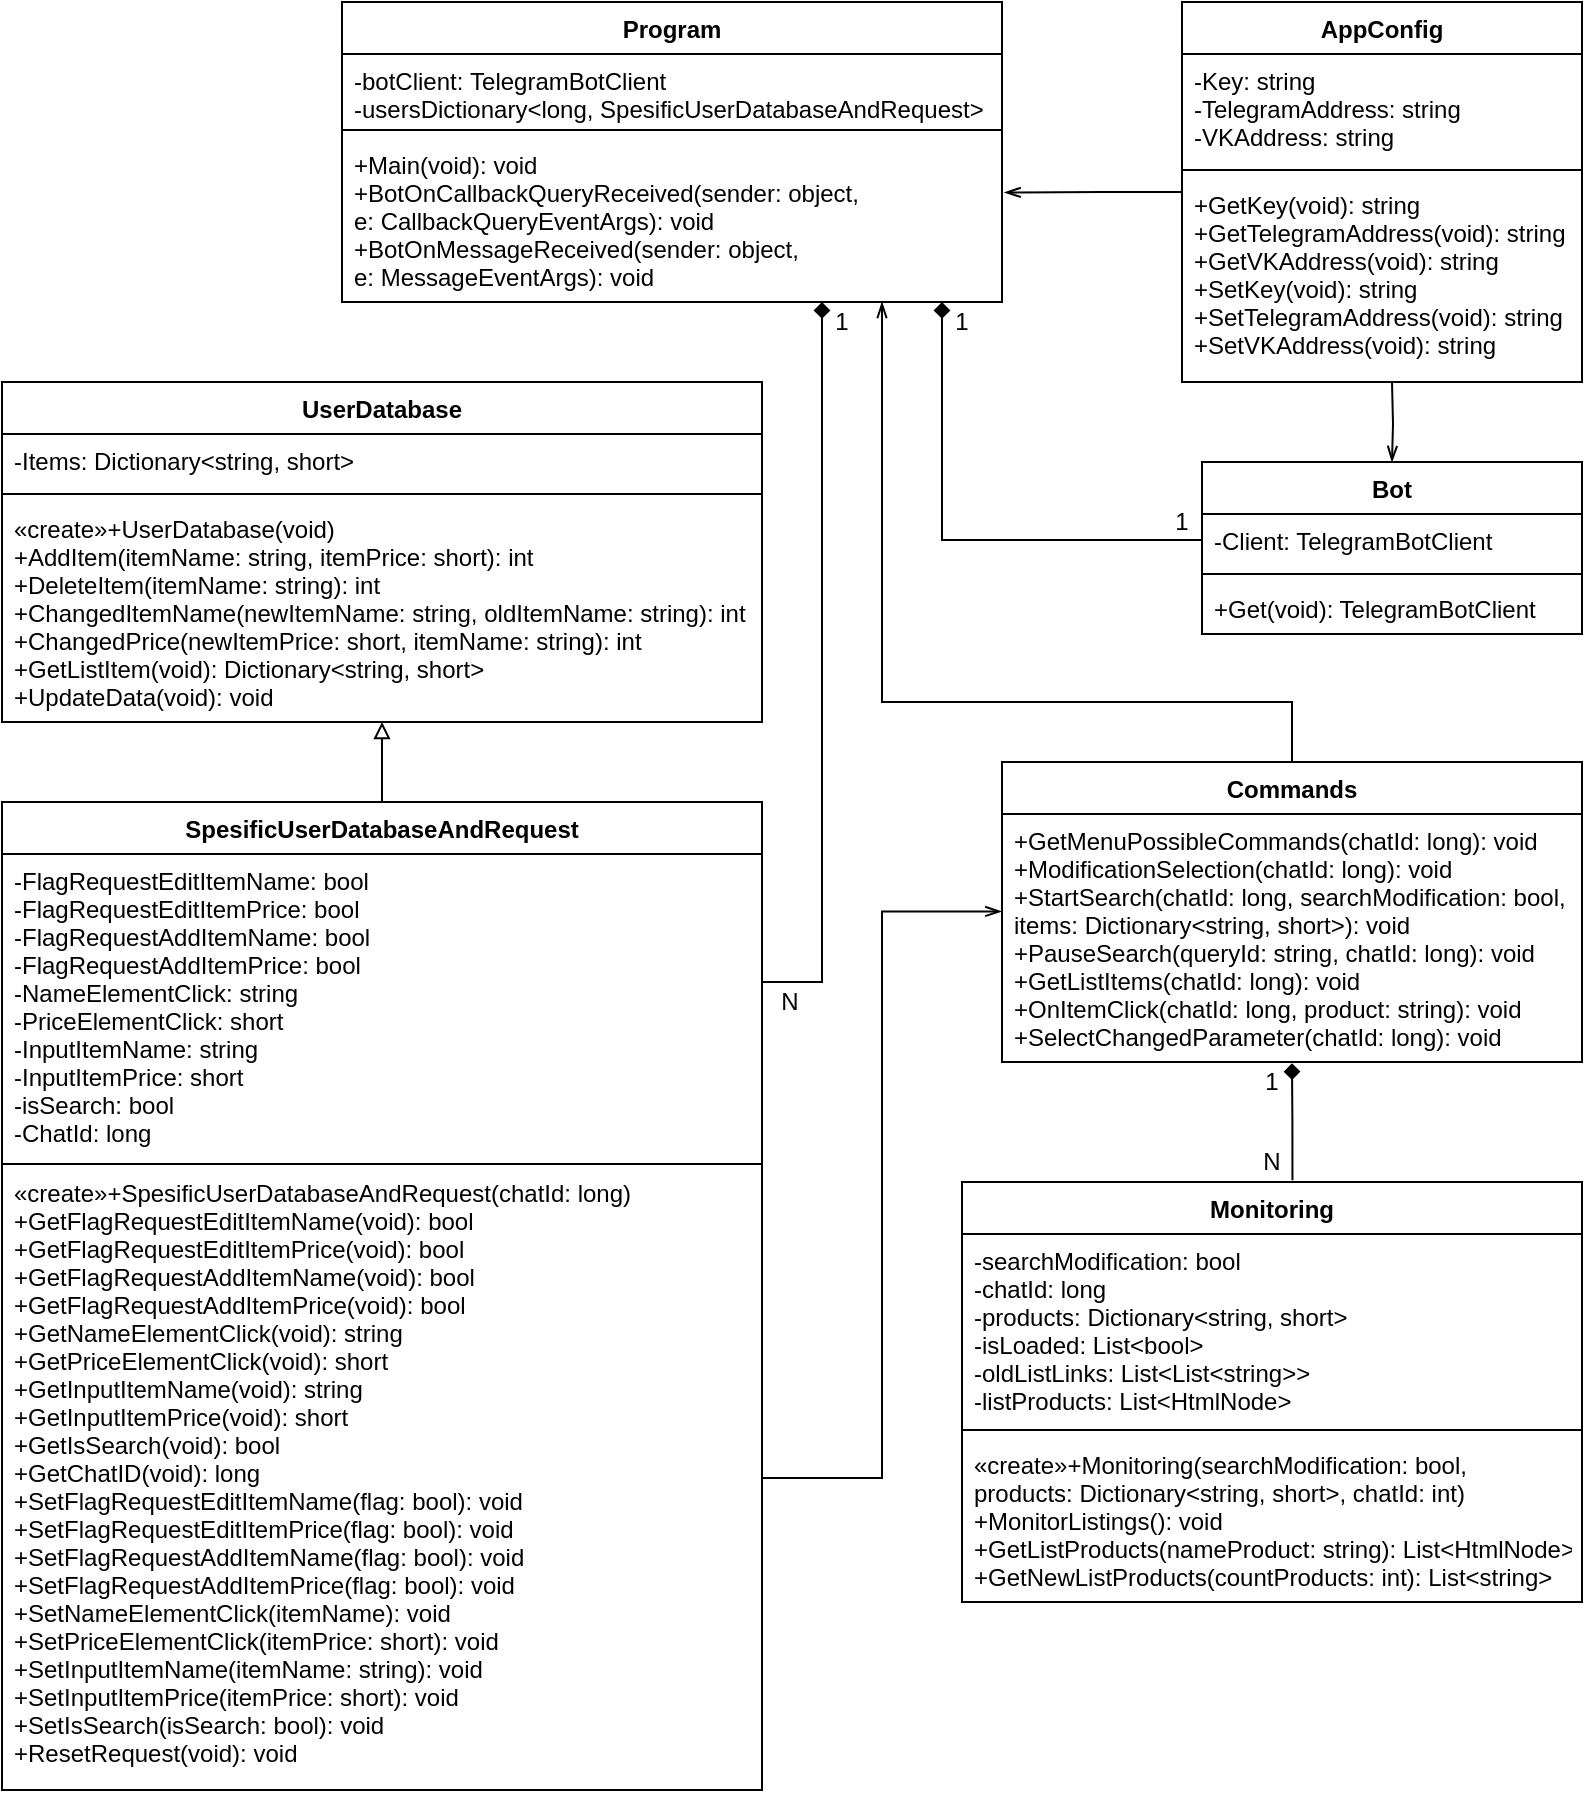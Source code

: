 <mxfile version="13.9.2"><diagram id="z4pOCrZ5dltJ_j3r36iX" name="Page-1"><mxGraphModel dx="813" dy="426" grid="1" gridSize="10" guides="1" tooltips="1" connect="1" arrows="1" fold="1" page="1" pageScale="1" pageWidth="827" pageHeight="1169" math="0" shadow="0"><root><mxCell id="0"/><mxCell id="1" parent="0"/><mxCell id="PEowVcl9UcXjfh8Cw3qP-1" style="edgeStyle=orthogonalEdgeStyle;rounded=0;orthogonalLoop=1;jettySize=auto;html=1;entryX=1.004;entryY=0.332;entryDx=0;entryDy=0;entryPerimeter=0;endArrow=openThin;endFill=0;" edge="1" parent="1" source="PEowVcl9UcXjfh8Cw3qP-2" target="PEowVcl9UcXjfh8Cw3qP-20"><mxGeometry relative="1" as="geometry"><Array as="points"><mxPoint x="830" y="475"/><mxPoint x="830" y="475"/></Array></mxGeometry></mxCell><mxCell id="PEowVcl9UcXjfh8Cw3qP-2" value="AppConfig" style="swimlane;fontStyle=1;align=center;verticalAlign=top;childLayout=stackLayout;horizontal=1;startSize=26;horizontalStack=0;resizeParent=1;resizeParentMax=0;resizeLast=0;collapsible=1;marginBottom=0;" vertex="1" parent="1"><mxGeometry x="870" y="380" width="200" height="190" as="geometry"/></mxCell><mxCell id="PEowVcl9UcXjfh8Cw3qP-3" value="-Key: string&#xA;-TelegramAddress: string&#xA;-VKAddress: string" style="text;strokeColor=none;fillColor=none;align=left;verticalAlign=top;spacingLeft=4;spacingRight=4;overflow=hidden;rotatable=0;points=[[0,0.5],[1,0.5]];portConstraint=eastwest;" vertex="1" parent="PEowVcl9UcXjfh8Cw3qP-2"><mxGeometry y="26" width="200" height="54" as="geometry"/></mxCell><mxCell id="PEowVcl9UcXjfh8Cw3qP-4" value="" style="line;strokeWidth=1;fillColor=none;align=left;verticalAlign=middle;spacingTop=-1;spacingLeft=3;spacingRight=3;rotatable=0;labelPosition=right;points=[];portConstraint=eastwest;" vertex="1" parent="PEowVcl9UcXjfh8Cw3qP-2"><mxGeometry y="80" width="200" height="8" as="geometry"/></mxCell><mxCell id="PEowVcl9UcXjfh8Cw3qP-5" value="+GetKey(void): string&#xA;+GetTelegramAddress(void): string&#xA;+GetVKAddress(void): string&#xA;+SetKey(void): string&#xA;+SetTelegramAddress(void): string&#xA;+SetVKAddress(void): string" style="text;strokeColor=none;fillColor=none;align=left;verticalAlign=top;spacingLeft=4;spacingRight=4;overflow=hidden;rotatable=0;points=[[0,0.5],[1,0.5]];portConstraint=eastwest;" vertex="1" parent="PEowVcl9UcXjfh8Cw3qP-2"><mxGeometry y="88" width="200" height="102" as="geometry"/></mxCell><mxCell id="PEowVcl9UcXjfh8Cw3qP-6" value="Bot" style="swimlane;fontStyle=1;align=center;verticalAlign=top;childLayout=stackLayout;horizontal=1;startSize=26;horizontalStack=0;resizeParent=1;resizeParentMax=0;resizeLast=0;collapsible=1;marginBottom=0;" vertex="1" parent="1"><mxGeometry x="880" y="610" width="190" height="86" as="geometry"/></mxCell><mxCell id="PEowVcl9UcXjfh8Cw3qP-7" value="-Client: TelegramBotClient" style="text;strokeColor=none;fillColor=none;align=left;verticalAlign=top;spacingLeft=4;spacingRight=4;overflow=hidden;rotatable=0;points=[[0,0.5],[1,0.5]];portConstraint=eastwest;" vertex="1" parent="PEowVcl9UcXjfh8Cw3qP-6"><mxGeometry y="26" width="190" height="26" as="geometry"/></mxCell><mxCell id="PEowVcl9UcXjfh8Cw3qP-8" value="" style="line;strokeWidth=1;fillColor=none;align=left;verticalAlign=middle;spacingTop=-1;spacingLeft=3;spacingRight=3;rotatable=0;labelPosition=right;points=[];portConstraint=eastwest;" vertex="1" parent="PEowVcl9UcXjfh8Cw3qP-6"><mxGeometry y="52" width="190" height="8" as="geometry"/></mxCell><mxCell id="PEowVcl9UcXjfh8Cw3qP-9" value="+Get(void): TelegramBotClient" style="text;strokeColor=none;fillColor=none;align=left;verticalAlign=top;spacingLeft=4;spacingRight=4;overflow=hidden;rotatable=0;points=[[0,0.5],[1,0.5]];portConstraint=eastwest;" vertex="1" parent="PEowVcl9UcXjfh8Cw3qP-6"><mxGeometry y="60" width="190" height="26" as="geometry"/></mxCell><mxCell id="PEowVcl9UcXjfh8Cw3qP-10" value="Monitoring" style="swimlane;fontStyle=1;align=center;verticalAlign=top;childLayout=stackLayout;horizontal=1;startSize=26;horizontalStack=0;resizeParent=1;resizeParentMax=0;resizeLast=0;collapsible=1;marginBottom=0;" vertex="1" parent="1"><mxGeometry x="760" y="970" width="310" height="210" as="geometry"/></mxCell><mxCell id="PEowVcl9UcXjfh8Cw3qP-11" value="-searchModification: bool&#xA;-chatId: long&#xA;-products: Dictionary&lt;string, short&gt;&#xA;-isLoaded: List&lt;bool&gt;&#xA;-oldListLinks: List&lt;List&lt;string&gt;&gt;&#xA;-listProducts: List&lt;HtmlNode&gt;" style="text;strokeColor=none;fillColor=none;align=left;verticalAlign=top;spacingLeft=4;spacingRight=4;overflow=hidden;rotatable=0;points=[[0,0.5],[1,0.5]];portConstraint=eastwest;" vertex="1" parent="PEowVcl9UcXjfh8Cw3qP-10"><mxGeometry y="26" width="310" height="94" as="geometry"/></mxCell><mxCell id="PEowVcl9UcXjfh8Cw3qP-12" value="" style="line;strokeWidth=1;fillColor=none;align=left;verticalAlign=middle;spacingTop=-1;spacingLeft=3;spacingRight=3;rotatable=0;labelPosition=right;points=[];portConstraint=eastwest;" vertex="1" parent="PEowVcl9UcXjfh8Cw3qP-10"><mxGeometry y="120" width="310" height="8" as="geometry"/></mxCell><mxCell id="PEowVcl9UcXjfh8Cw3qP-13" value="«create»+Monitoring(searchModification: bool,&#xA;products: Dictionary&lt;string, short&gt;, chatId: int)&#xA;+MonitorListings(): void&#xA;+GetListProducts(nameProduct: string): List&lt;HtmlNode&gt;&#xA;+GetNewListProducts(countProducts: int): List&lt;string&gt;" style="text;strokeColor=none;fillColor=none;align=left;verticalAlign=top;spacingLeft=4;spacingRight=4;overflow=hidden;rotatable=0;points=[[0,0.5],[1,0.5]];portConstraint=eastwest;" vertex="1" parent="PEowVcl9UcXjfh8Cw3qP-10"><mxGeometry y="128" width="310" height="82" as="geometry"/></mxCell><mxCell id="PEowVcl9UcXjfh8Cw3qP-14" style="edgeStyle=orthogonalEdgeStyle;rounded=0;orthogonalLoop=1;jettySize=auto;html=1;entryX=1;entryY=0;entryDx=0;entryDy=0;endArrow=openThin;endFill=0;fontColor=#000000;" edge="1" parent="1" source="PEowVcl9UcXjfh8Cw3qP-15" target="PEowVcl9UcXjfh8Cw3qP-37"><mxGeometry relative="1" as="geometry"><Array as="points"><mxPoint x="925" y="730"/><mxPoint x="720" y="730"/></Array></mxGeometry></mxCell><mxCell id="PEowVcl9UcXjfh8Cw3qP-15" value="Commands" style="swimlane;fontStyle=1;childLayout=stackLayout;horizontal=1;startSize=26;fillColor=none;horizontalStack=0;resizeParent=1;resizeParentMax=0;resizeLast=0;collapsible=1;marginBottom=0;fontColor=#000000;labelBorderColor=none;" vertex="1" parent="1"><mxGeometry x="780" y="760" width="290" height="150" as="geometry"/></mxCell><mxCell id="PEowVcl9UcXjfh8Cw3qP-16" value="+GetMenuPossibleCommands(chatId: long): void&#xA;+ModificationSelection(chatId: long): void&#xA;+StartSearch(chatId: long, searchModification: bool,&#xA;items: Dictionary&lt;string, short&gt;): void&#xA;+PauseSearch(queryId: string, chatId: long): void&#xA;+GetListItems(chatId: long): void&#xA;+OnItemClick(chatId: long, product: string): void&#xA;+SelectChangedParameter(chatId: long): void&#xA;&#xA;  " style="text;strokeColor=none;fillColor=none;align=left;verticalAlign=top;spacingLeft=4;spacingRight=4;overflow=hidden;rotatable=0;points=[[0,0.5],[1,0.5]];portConstraint=eastwest;" vertex="1" parent="PEowVcl9UcXjfh8Cw3qP-15"><mxGeometry y="26" width="290" height="124" as="geometry"/></mxCell><mxCell id="PEowVcl9UcXjfh8Cw3qP-17" value="Program" style="swimlane;fontStyle=1;align=center;verticalAlign=top;childLayout=stackLayout;horizontal=1;startSize=26;horizontalStack=0;resizeParent=1;resizeParentMax=0;resizeLast=0;collapsible=1;marginBottom=0;fontColor=#000000;" vertex="1" parent="1"><mxGeometry x="450" y="380" width="330" height="150" as="geometry"/></mxCell><mxCell id="PEowVcl9UcXjfh8Cw3qP-18" value="-botClient: TelegramBotClient &#xA;-usersDictionary&lt;long, SpesificUserDatabaseAndRequest&gt;&#xA;" style="text;strokeColor=none;fillColor=none;align=left;verticalAlign=top;spacingLeft=4;spacingRight=4;overflow=hidden;rotatable=0;points=[[0,0.5],[1,0.5]];portConstraint=eastwest;" vertex="1" parent="PEowVcl9UcXjfh8Cw3qP-17"><mxGeometry y="26" width="330" height="34" as="geometry"/></mxCell><mxCell id="PEowVcl9UcXjfh8Cw3qP-19" value="" style="line;strokeWidth=1;fillColor=none;align=left;verticalAlign=middle;spacingTop=-1;spacingLeft=3;spacingRight=3;rotatable=0;labelPosition=right;points=[];portConstraint=eastwest;" vertex="1" parent="PEowVcl9UcXjfh8Cw3qP-17"><mxGeometry y="60" width="330" height="8" as="geometry"/></mxCell><mxCell id="PEowVcl9UcXjfh8Cw3qP-20" value="+Main(void): void&#xA;+BotOnCallbackQueryReceived(sender: object, &#xA;e: CallbackQueryEventArgs): void&#xA;+BotOnMessageReceived(sender: object, &#xA;e: MessageEventArgs): void" style="text;strokeColor=none;fillColor=none;align=left;verticalAlign=top;spacingLeft=4;spacingRight=4;overflow=hidden;rotatable=0;points=[[0,0.5],[1,0.5]];portConstraint=eastwest;" vertex="1" parent="PEowVcl9UcXjfh8Cw3qP-17"><mxGeometry y="68" width="330" height="82" as="geometry"/></mxCell><mxCell id="PEowVcl9UcXjfh8Cw3qP-21" style="edgeStyle=orthogonalEdgeStyle;rounded=0;orthogonalLoop=1;jettySize=auto;html=1;fontColor=#000000;endArrow=diamond;endFill=1;entryX=0.25;entryY=0;entryDx=0;entryDy=0;" edge="1" parent="1" source="PEowVcl9UcXjfh8Cw3qP-7" target="PEowVcl9UcXjfh8Cw3qP-22"><mxGeometry relative="1" as="geometry"><mxPoint x="760" y="530" as="targetPoint"/><Array as="points"><mxPoint x="750" y="649"/></Array></mxGeometry></mxCell><mxCell id="PEowVcl9UcXjfh8Cw3qP-22" value="1" style="text;html=1;strokeColor=none;fillColor=none;align=center;verticalAlign=middle;whiteSpace=wrap;rounded=0;fontColor=#000000;" vertex="1" parent="1"><mxGeometry x="740" y="530" width="40" height="20" as="geometry"/></mxCell><mxCell id="PEowVcl9UcXjfh8Cw3qP-23" value="1" style="text;html=1;strokeColor=none;fillColor=none;align=center;verticalAlign=middle;whiteSpace=wrap;rounded=0;fontColor=#000000;rotation=0;" vertex="1" parent="1"><mxGeometry x="850" y="630" width="40" height="20" as="geometry"/></mxCell><mxCell id="PEowVcl9UcXjfh8Cw3qP-24" value="1" style="text;html=1;strokeColor=none;fillColor=none;align=center;verticalAlign=middle;whiteSpace=wrap;rounded=0;fontColor=#000000;" vertex="1" parent="1"><mxGeometry x="895" y="910" width="40" height="20" as="geometry"/></mxCell><mxCell id="PEowVcl9UcXjfh8Cw3qP-25" value="N" style="text;html=1;strokeColor=none;fillColor=none;align=center;verticalAlign=middle;whiteSpace=wrap;rounded=0;fontColor=#000000;" vertex="1" parent="1"><mxGeometry x="895" y="950" width="40" height="20" as="geometry"/></mxCell><mxCell id="PEowVcl9UcXjfh8Cw3qP-26" value="UserDatabase" style="swimlane;fontStyle=1;align=center;verticalAlign=top;childLayout=stackLayout;horizontal=1;startSize=26;horizontalStack=0;resizeParent=1;resizeParentMax=0;resizeLast=0;collapsible=1;marginBottom=0;" vertex="1" parent="1"><mxGeometry x="280" y="570" width="380" height="170" as="geometry"/></mxCell><mxCell id="PEowVcl9UcXjfh8Cw3qP-27" value="-Items: Dictionary&lt;string, short&gt;" style="text;strokeColor=none;fillColor=none;align=left;verticalAlign=top;spacingLeft=4;spacingRight=4;overflow=hidden;rotatable=0;points=[[0,0.5],[1,0.5]];portConstraint=eastwest;" vertex="1" parent="PEowVcl9UcXjfh8Cw3qP-26"><mxGeometry y="26" width="380" height="26" as="geometry"/></mxCell><mxCell id="PEowVcl9UcXjfh8Cw3qP-28" value="" style="line;strokeWidth=1;fillColor=none;align=left;verticalAlign=middle;spacingTop=-1;spacingLeft=3;spacingRight=3;rotatable=0;labelPosition=right;points=[];portConstraint=eastwest;" vertex="1" parent="PEowVcl9UcXjfh8Cw3qP-26"><mxGeometry y="52" width="380" height="8" as="geometry"/></mxCell><mxCell id="PEowVcl9UcXjfh8Cw3qP-29" value="«create»+UserDatabase(void)&#xA;+AddItem(itemName: string, itemPrice: short): int&#xA;+DeleteItem(itemName: string): int&#xA;+ChangedItemName(newItemName: string, oldItemName: string): int&#xA;+ChangedPrice(newItemPrice: short, itemName: string): int&#xA;+GetListItem(void): Dictionary&lt;string, short&gt;&#xA;+UpdateData(void): void&#xA;&#xA;" style="text;strokeColor=none;fillColor=none;align=left;verticalAlign=top;spacingLeft=4;spacingRight=4;overflow=hidden;rotatable=0;points=[[0,0.5],[1,0.5]];portConstraint=eastwest;" vertex="1" parent="PEowVcl9UcXjfh8Cw3qP-26"><mxGeometry y="60" width="380" height="110" as="geometry"/></mxCell><mxCell id="PEowVcl9UcXjfh8Cw3qP-30" style="edgeStyle=orthogonalEdgeStyle;rounded=0;orthogonalLoop=1;jettySize=auto;html=1;endArrow=diamond;endFill=1;" edge="1" parent="1" source="PEowVcl9UcXjfh8Cw3qP-32"><mxGeometry relative="1" as="geometry"><mxPoint x="690" y="530" as="targetPoint"/><Array as="points"><mxPoint x="690" y="870"/></Array></mxGeometry></mxCell><mxCell id="PEowVcl9UcXjfh8Cw3qP-31" style="edgeStyle=orthogonalEdgeStyle;rounded=0;orthogonalLoop=1;jettySize=auto;html=1;entryX=0.5;entryY=1;entryDx=0;entryDy=0;entryPerimeter=0;endArrow=block;endFill=0;" edge="1" parent="1" source="PEowVcl9UcXjfh8Cw3qP-32" target="PEowVcl9UcXjfh8Cw3qP-29"><mxGeometry relative="1" as="geometry"/></mxCell><mxCell id="PEowVcl9UcXjfh8Cw3qP-32" value="SpesificUserDatabaseAndRequest" style="swimlane;fontStyle=1;align=center;verticalAlign=top;childLayout=stackLayout;horizontal=1;startSize=26;horizontalStack=0;resizeParent=1;resizeParentMax=0;resizeLast=0;collapsible=1;marginBottom=0;" vertex="1" parent="1"><mxGeometry x="280" y="780" width="380" height="494" as="geometry"/></mxCell><mxCell id="PEowVcl9UcXjfh8Cw3qP-33" value="-FlagRequestEditItemName: bool&#xA;-FlagRequestEditItemPrice: bool&#xA;-FlagRequestAddItemName: bool&#xA;-FlagRequestAddItemPrice: bool&#xA;-NameElementClick: string&#xA;-PriceElementClick: short&#xA;-InputItemName: string&#xA;-InputItemPrice: short&#xA;-isSearch: bool&#xA;-ChatId: long&#xA;" style="text;strokeColor=none;fillColor=none;align=left;verticalAlign=top;spacingLeft=4;spacingRight=4;overflow=hidden;rotatable=0;points=[[0,0.5],[1,0.5]];portConstraint=eastwest;" vertex="1" parent="PEowVcl9UcXjfh8Cw3qP-32"><mxGeometry y="26" width="380" height="154" as="geometry"/></mxCell><mxCell id="PEowVcl9UcXjfh8Cw3qP-34" value="" style="line;strokeWidth=1;fillColor=none;align=left;verticalAlign=middle;spacingTop=-1;spacingLeft=3;spacingRight=3;rotatable=0;labelPosition=right;points=[];portConstraint=eastwest;" vertex="1" parent="PEowVcl9UcXjfh8Cw3qP-32"><mxGeometry y="180" width="380" height="2" as="geometry"/></mxCell><mxCell id="PEowVcl9UcXjfh8Cw3qP-35" value="«create»+SpesificUserDatabaseAndRequest(chatId: long)&#xA;+GetFlagRequestEditItemName(void): bool&#xA;+GetFlagRequestEditItemPrice(void): bool&#xA;+GetFlagRequestAddItemName(void): bool&#xA;+GetFlagRequestAddItemPrice(void): bool&#xA;+GetNameElementClick(void): string&#xA;+GetPriceElementClick(void): short&#xA;+GetInputItemName(void): string&#xA;+GetInputItemPrice(void): short&#xA;+GetIsSearch(void): bool&#xA;+GetChatID(void): long&#xA;+SetFlagRequestEditItemName(flag: bool): void&#xA;+SetFlagRequestEditItemPrice(flag: bool): void&#xA;+SetFlagRequestAddItemName(flag: bool): void&#xA;+SetFlagRequestAddItemPrice(flag: bool): void&#xA;+SetNameElementClick(itemName): void&#xA;+SetPriceElementClick(itemPrice: short): void&#xA;+SetInputItemName(itemName: string): void&#xA;+SetInputItemPrice(itemPrice: short): void&#xA;+SetIsSearch(isSearch: bool): void&#xA;+ResetRequest(void): void&#xA;&#xA;" style="text;strokeColor=none;fillColor=none;align=left;verticalAlign=top;spacingLeft=4;spacingRight=4;overflow=hidden;rotatable=0;points=[[0,0.5],[1,0.5]];portConstraint=eastwest;" vertex="1" parent="PEowVcl9UcXjfh8Cw3qP-32"><mxGeometry y="182" width="380" height="312" as="geometry"/></mxCell><mxCell id="PEowVcl9UcXjfh8Cw3qP-36" style="edgeStyle=orthogonalEdgeStyle;rounded=0;orthogonalLoop=1;jettySize=auto;html=1;exitX=0.533;exitY=-0.004;exitDx=0;exitDy=0;entryX=0.5;entryY=1.005;entryDx=0;entryDy=0;endArrow=diamond;endFill=1;entryPerimeter=0;exitPerimeter=0;" edge="1" parent="1" source="PEowVcl9UcXjfh8Cw3qP-10" target="PEowVcl9UcXjfh8Cw3qP-16"><mxGeometry relative="1" as="geometry"/></mxCell><mxCell id="PEowVcl9UcXjfh8Cw3qP-37" value="1" style="text;html=1;strokeColor=none;fillColor=none;align=center;verticalAlign=middle;whiteSpace=wrap;rounded=0;fontColor=#000000;" vertex="1" parent="1"><mxGeometry x="680" y="530" width="40" height="20" as="geometry"/></mxCell><mxCell id="PEowVcl9UcXjfh8Cw3qP-38" value="N" style="text;html=1;strokeColor=none;fillColor=none;align=center;verticalAlign=middle;whiteSpace=wrap;rounded=0;fontColor=#000000;" vertex="1" parent="1"><mxGeometry x="654" y="870" width="40" height="20" as="geometry"/></mxCell><mxCell id="PEowVcl9UcXjfh8Cw3qP-39" style="edgeStyle=orthogonalEdgeStyle;rounded=0;orthogonalLoop=1;jettySize=auto;html=1;entryX=-0.001;entryY=0.393;entryDx=0;entryDy=0;entryPerimeter=0;endArrow=openThin;endFill=0;" edge="1" parent="1" source="PEowVcl9UcXjfh8Cw3qP-35" target="PEowVcl9UcXjfh8Cw3qP-16"><mxGeometry relative="1" as="geometry"/></mxCell><mxCell id="PEowVcl9UcXjfh8Cw3qP-40" style="edgeStyle=orthogonalEdgeStyle;rounded=0;orthogonalLoop=1;jettySize=auto;html=1;entryX=0.5;entryY=0;entryDx=0;entryDy=0;endArrow=openThin;endFill=0;" edge="1" parent="1" target="PEowVcl9UcXjfh8Cw3qP-6"><mxGeometry relative="1" as="geometry"><mxPoint x="975" y="570" as="sourcePoint"/></mxGeometry></mxCell></root></mxGraphModel></diagram></mxfile>